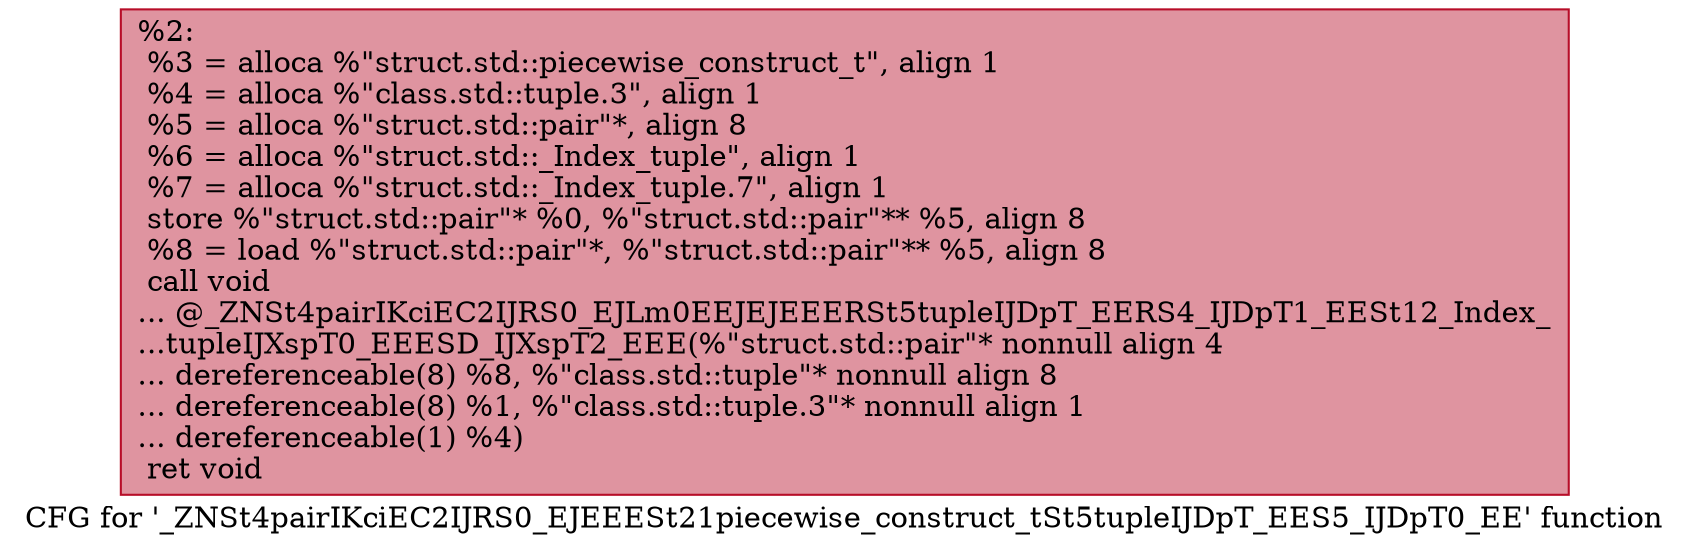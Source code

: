digraph "CFG for '_ZNSt4pairIKciEC2IJRS0_EJEEESt21piecewise_construct_tSt5tupleIJDpT_EES5_IJDpT0_EE' function" {
	label="CFG for '_ZNSt4pairIKciEC2IJRS0_EJEEESt21piecewise_construct_tSt5tupleIJDpT_EES5_IJDpT0_EE' function";

	Node0x557bfd528a80 [shape=record,color="#b70d28ff", style=filled, fillcolor="#b70d2870",label="{%2:\l  %3 = alloca %\"struct.std::piecewise_construct_t\", align 1\l  %4 = alloca %\"class.std::tuple.3\", align 1\l  %5 = alloca %\"struct.std::pair\"*, align 8\l  %6 = alloca %\"struct.std::_Index_tuple\", align 1\l  %7 = alloca %\"struct.std::_Index_tuple.7\", align 1\l  store %\"struct.std::pair\"* %0, %\"struct.std::pair\"** %5, align 8\l  %8 = load %\"struct.std::pair\"*, %\"struct.std::pair\"** %5, align 8\l  call void\l... @_ZNSt4pairIKciEC2IJRS0_EJLm0EEJEJEEERSt5tupleIJDpT_EERS4_IJDpT1_EESt12_Index_\l...tupleIJXspT0_EEESD_IJXspT2_EEE(%\"struct.std::pair\"* nonnull align 4\l... dereferenceable(8) %8, %\"class.std::tuple\"* nonnull align 8\l... dereferenceable(8) %1, %\"class.std::tuple.3\"* nonnull align 1\l... dereferenceable(1) %4)\l  ret void\l}"];
}
